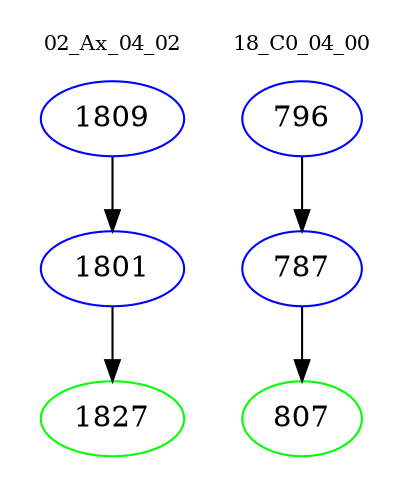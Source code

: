 digraph{
subgraph cluster_0 {
color = white
label = "02_Ax_04_02";
fontsize=10;
T0_1809 [label="1809", color="blue"]
T0_1809 -> T0_1801 [color="black"]
T0_1801 [label="1801", color="blue"]
T0_1801 -> T0_1827 [color="black"]
T0_1827 [label="1827", color="green"]
}
subgraph cluster_1 {
color = white
label = "18_C0_04_00";
fontsize=10;
T1_796 [label="796", color="blue"]
T1_796 -> T1_787 [color="black"]
T1_787 [label="787", color="blue"]
T1_787 -> T1_807 [color="black"]
T1_807 [label="807", color="green"]
}
}
